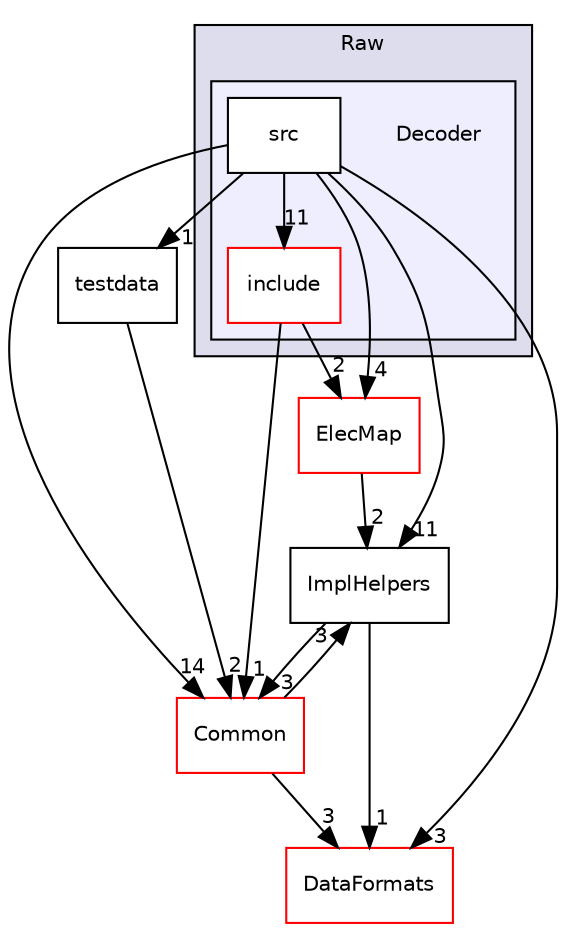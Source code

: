 digraph "/home/travis/build/AliceO2Group/AliceO2/Detectors/MUON/MCH/Raw/Decoder" {
  bgcolor=transparent;
  compound=true
  node [ fontsize="10", fontname="Helvetica"];
  edge [ labelfontsize="10", labelfontname="Helvetica"];
  subgraph clusterdir_f8de85f281636d081fd2e7e06b0134d2 {
    graph [ bgcolor="#ddddee", pencolor="black", label="Raw" fontname="Helvetica", fontsize="10", URL="dir_f8de85f281636d081fd2e7e06b0134d2.html"]
  subgraph clusterdir_060542ae88c3eb8c9b22a30de881a7e9 {
    graph [ bgcolor="#eeeeff", pencolor="black", label="" URL="dir_060542ae88c3eb8c9b22a30de881a7e9.html"];
    dir_060542ae88c3eb8c9b22a30de881a7e9 [shape=plaintext label="Decoder"];
    dir_10dbadd582c5f56f2a579debde05dc79 [shape=box label="include" color="red" fillcolor="white" style="filled" URL="dir_10dbadd582c5f56f2a579debde05dc79.html"];
    dir_5cf327fcf87e9e676182b837d15f78ab [shape=box label="src" color="black" fillcolor="white" style="filled" URL="dir_5cf327fcf87e9e676182b837d15f78ab.html"];
  }
  }
  dir_73a2990d2d1f2bd930bc27bf45f6b0c9 [shape=box label="testdata" URL="dir_73a2990d2d1f2bd930bc27bf45f6b0c9.html"];
  dir_0cfbacb297625179725e3de4f30c0e94 [shape=box label="ElecMap" color="red" URL="dir_0cfbacb297625179725e3de4f30c0e94.html"];
  dir_55964488a5749f1fcba45aaf4e122cee [shape=box label="Common" color="red" URL="dir_55964488a5749f1fcba45aaf4e122cee.html"];
  dir_cfadcf1c28477e06298c128044978e91 [shape=box label="ImplHelpers" URL="dir_cfadcf1c28477e06298c128044978e91.html"];
  dir_2171f7ec022c5423887b07c69b2f5b48 [shape=box label="DataFormats" color="red" URL="dir_2171f7ec022c5423887b07c69b2f5b48.html"];
  dir_0cfbacb297625179725e3de4f30c0e94->dir_cfadcf1c28477e06298c128044978e91 [headlabel="2", labeldistance=1.5 headhref="dir_000407_000536.html"];
  dir_73a2990d2d1f2bd930bc27bf45f6b0c9->dir_55964488a5749f1fcba45aaf4e122cee [headlabel="2", labeldistance=1.5 headhref="dir_000537_000519.html"];
  dir_55964488a5749f1fcba45aaf4e122cee->dir_cfadcf1c28477e06298c128044978e91 [headlabel="3", labeldistance=1.5 headhref="dir_000519_000536.html"];
  dir_55964488a5749f1fcba45aaf4e122cee->dir_2171f7ec022c5423887b07c69b2f5b48 [headlabel="3", labeldistance=1.5 headhref="dir_000519_000076.html"];
  dir_cfadcf1c28477e06298c128044978e91->dir_55964488a5749f1fcba45aaf4e122cee [headlabel="3", labeldistance=1.5 headhref="dir_000536_000519.html"];
  dir_cfadcf1c28477e06298c128044978e91->dir_2171f7ec022c5423887b07c69b2f5b48 [headlabel="1", labeldistance=1.5 headhref="dir_000536_000076.html"];
  dir_5cf327fcf87e9e676182b837d15f78ab->dir_73a2990d2d1f2bd930bc27bf45f6b0c9 [headlabel="1", labeldistance=1.5 headhref="dir_000527_000537.html"];
  dir_5cf327fcf87e9e676182b837d15f78ab->dir_0cfbacb297625179725e3de4f30c0e94 [headlabel="4", labeldistance=1.5 headhref="dir_000527_000407.html"];
  dir_5cf327fcf87e9e676182b837d15f78ab->dir_55964488a5749f1fcba45aaf4e122cee [headlabel="14", labeldistance=1.5 headhref="dir_000527_000519.html"];
  dir_5cf327fcf87e9e676182b837d15f78ab->dir_cfadcf1c28477e06298c128044978e91 [headlabel="11", labeldistance=1.5 headhref="dir_000527_000536.html"];
  dir_5cf327fcf87e9e676182b837d15f78ab->dir_10dbadd582c5f56f2a579debde05dc79 [headlabel="11", labeldistance=1.5 headhref="dir_000527_000525.html"];
  dir_5cf327fcf87e9e676182b837d15f78ab->dir_2171f7ec022c5423887b07c69b2f5b48 [headlabel="3", labeldistance=1.5 headhref="dir_000527_000076.html"];
  dir_10dbadd582c5f56f2a579debde05dc79->dir_0cfbacb297625179725e3de4f30c0e94 [headlabel="2", labeldistance=1.5 headhref="dir_000525_000407.html"];
  dir_10dbadd582c5f56f2a579debde05dc79->dir_55964488a5749f1fcba45aaf4e122cee [headlabel="1", labeldistance=1.5 headhref="dir_000525_000519.html"];
}
